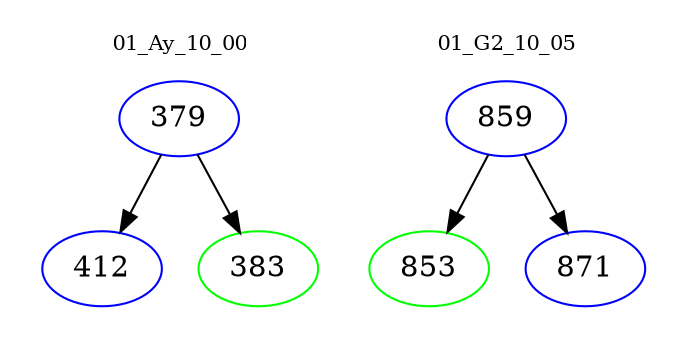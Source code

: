 digraph{
subgraph cluster_0 {
color = white
label = "01_Ay_10_00";
fontsize=10;
T0_379 [label="379", color="blue"]
T0_379 -> T0_412 [color="black"]
T0_412 [label="412", color="blue"]
T0_379 -> T0_383 [color="black"]
T0_383 [label="383", color="green"]
}
subgraph cluster_1 {
color = white
label = "01_G2_10_05";
fontsize=10;
T1_859 [label="859", color="blue"]
T1_859 -> T1_853 [color="black"]
T1_853 [label="853", color="green"]
T1_859 -> T1_871 [color="black"]
T1_871 [label="871", color="blue"]
}
}
